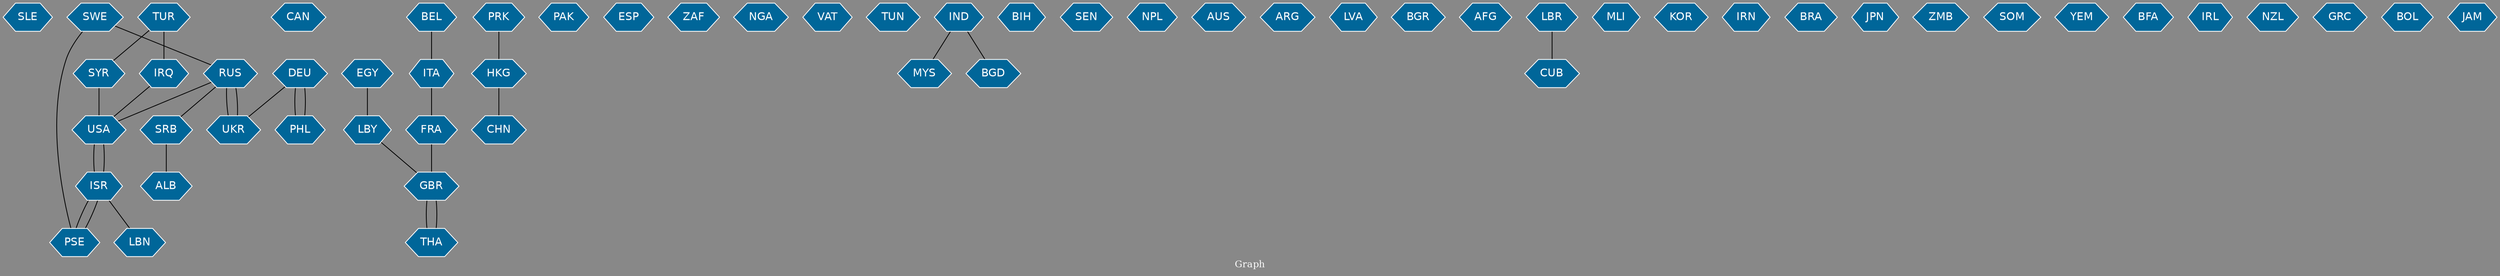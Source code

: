 // Countries together in item graph
graph {
	graph [bgcolor="#888888" fontcolor=white fontsize=12 label="Graph" outputorder=edgesfirst overlap=prism]
	node [color=white fillcolor="#006699" fontcolor=white fontname=Helvetica shape=hexagon style=filled]
	edge [arrowhead=open color=black fontcolor=white fontname=Courier fontsize=12]
		SLE [label=SLE]
		RUS [label=RUS]
		IRQ [label=IRQ]
		CAN [label=CAN]
		GBR [label=GBR]
		SYR [label=SYR]
		LBY [label=LBY]
		SRB [label=SRB]
		HKG [label=HKG]
		PAK [label=PAK]
		ESP [label=ESP]
		ITA [label=ITA]
		FRA [label=FRA]
		USA [label=USA]
		ZAF [label=ZAF]
		PHL [label=PHL]
		DEU [label=DEU]
		NGA [label=NGA]
		VAT [label=VAT]
		TUN [label=TUN]
		THA [label=THA]
		IND [label=IND]
		MYS [label=MYS]
		TUR [label=TUR]
		BIH [label=BIH]
		PRK [label=PRK]
		PSE [label=PSE]
		ISR [label=ISR]
		UKR [label=UKR]
		CHN [label=CHN]
		SEN [label=SEN]
		NPL [label=NPL]
		AUS [label=AUS]
		ARG [label=ARG]
		LVA [label=LVA]
		BGR [label=BGR]
		AFG [label=AFG]
		LBR [label=LBR]
		MLI [label=MLI]
		KOR [label=KOR]
		BGD [label=BGD]
		IRN [label=IRN]
		BRA [label=BRA]
		JPN [label=JPN]
		ZMB [label=ZMB]
		BEL [label=BEL]
		SWE [label=SWE]
		SOM [label=SOM]
		LBN [label=LBN]
		EGY [label=EGY]
		ALB [label=ALB]
		CUB [label=CUB]
		YEM [label=YEM]
		BFA [label=BFA]
		IRL [label=IRL]
		NZL [label=NZL]
		GRC [label=GRC]
		BOL [label=BOL]
		JAM [label=JAM]
			USA -- ISR [weight=1]
			SYR -- USA [weight=1]
			DEU -- UKR [weight=1]
			ITA -- FRA [weight=1]
			ISR -- PSE [weight=1]
			THA -- GBR [weight=2]
			FRA -- GBR [weight=3]
			DEU -- PHL [weight=1]
			LBR -- CUB [weight=1]
			IRQ -- USA [weight=1]
			PRK -- HKG [weight=2]
			TUR -- SYR [weight=1]
			ISR -- USA [weight=1]
			SWE -- RUS [weight=2]
			SRB -- ALB [weight=1]
			UKR -- RUS [weight=2]
			IND -- MYS [weight=1]
			SWE -- PSE [weight=1]
			PHL -- DEU [weight=1]
			RUS -- USA [weight=1]
			LBY -- GBR [weight=1]
			RUS -- UKR [weight=2]
			RUS -- SRB [weight=1]
			PSE -- ISR [weight=1]
			HKG -- CHN [weight=1]
			BEL -- ITA [weight=1]
			TUR -- IRQ [weight=1]
			EGY -- LBY [weight=1]
			GBR -- THA [weight=1]
			IND -- BGD [weight=1]
			ISR -- LBN [weight=1]
}